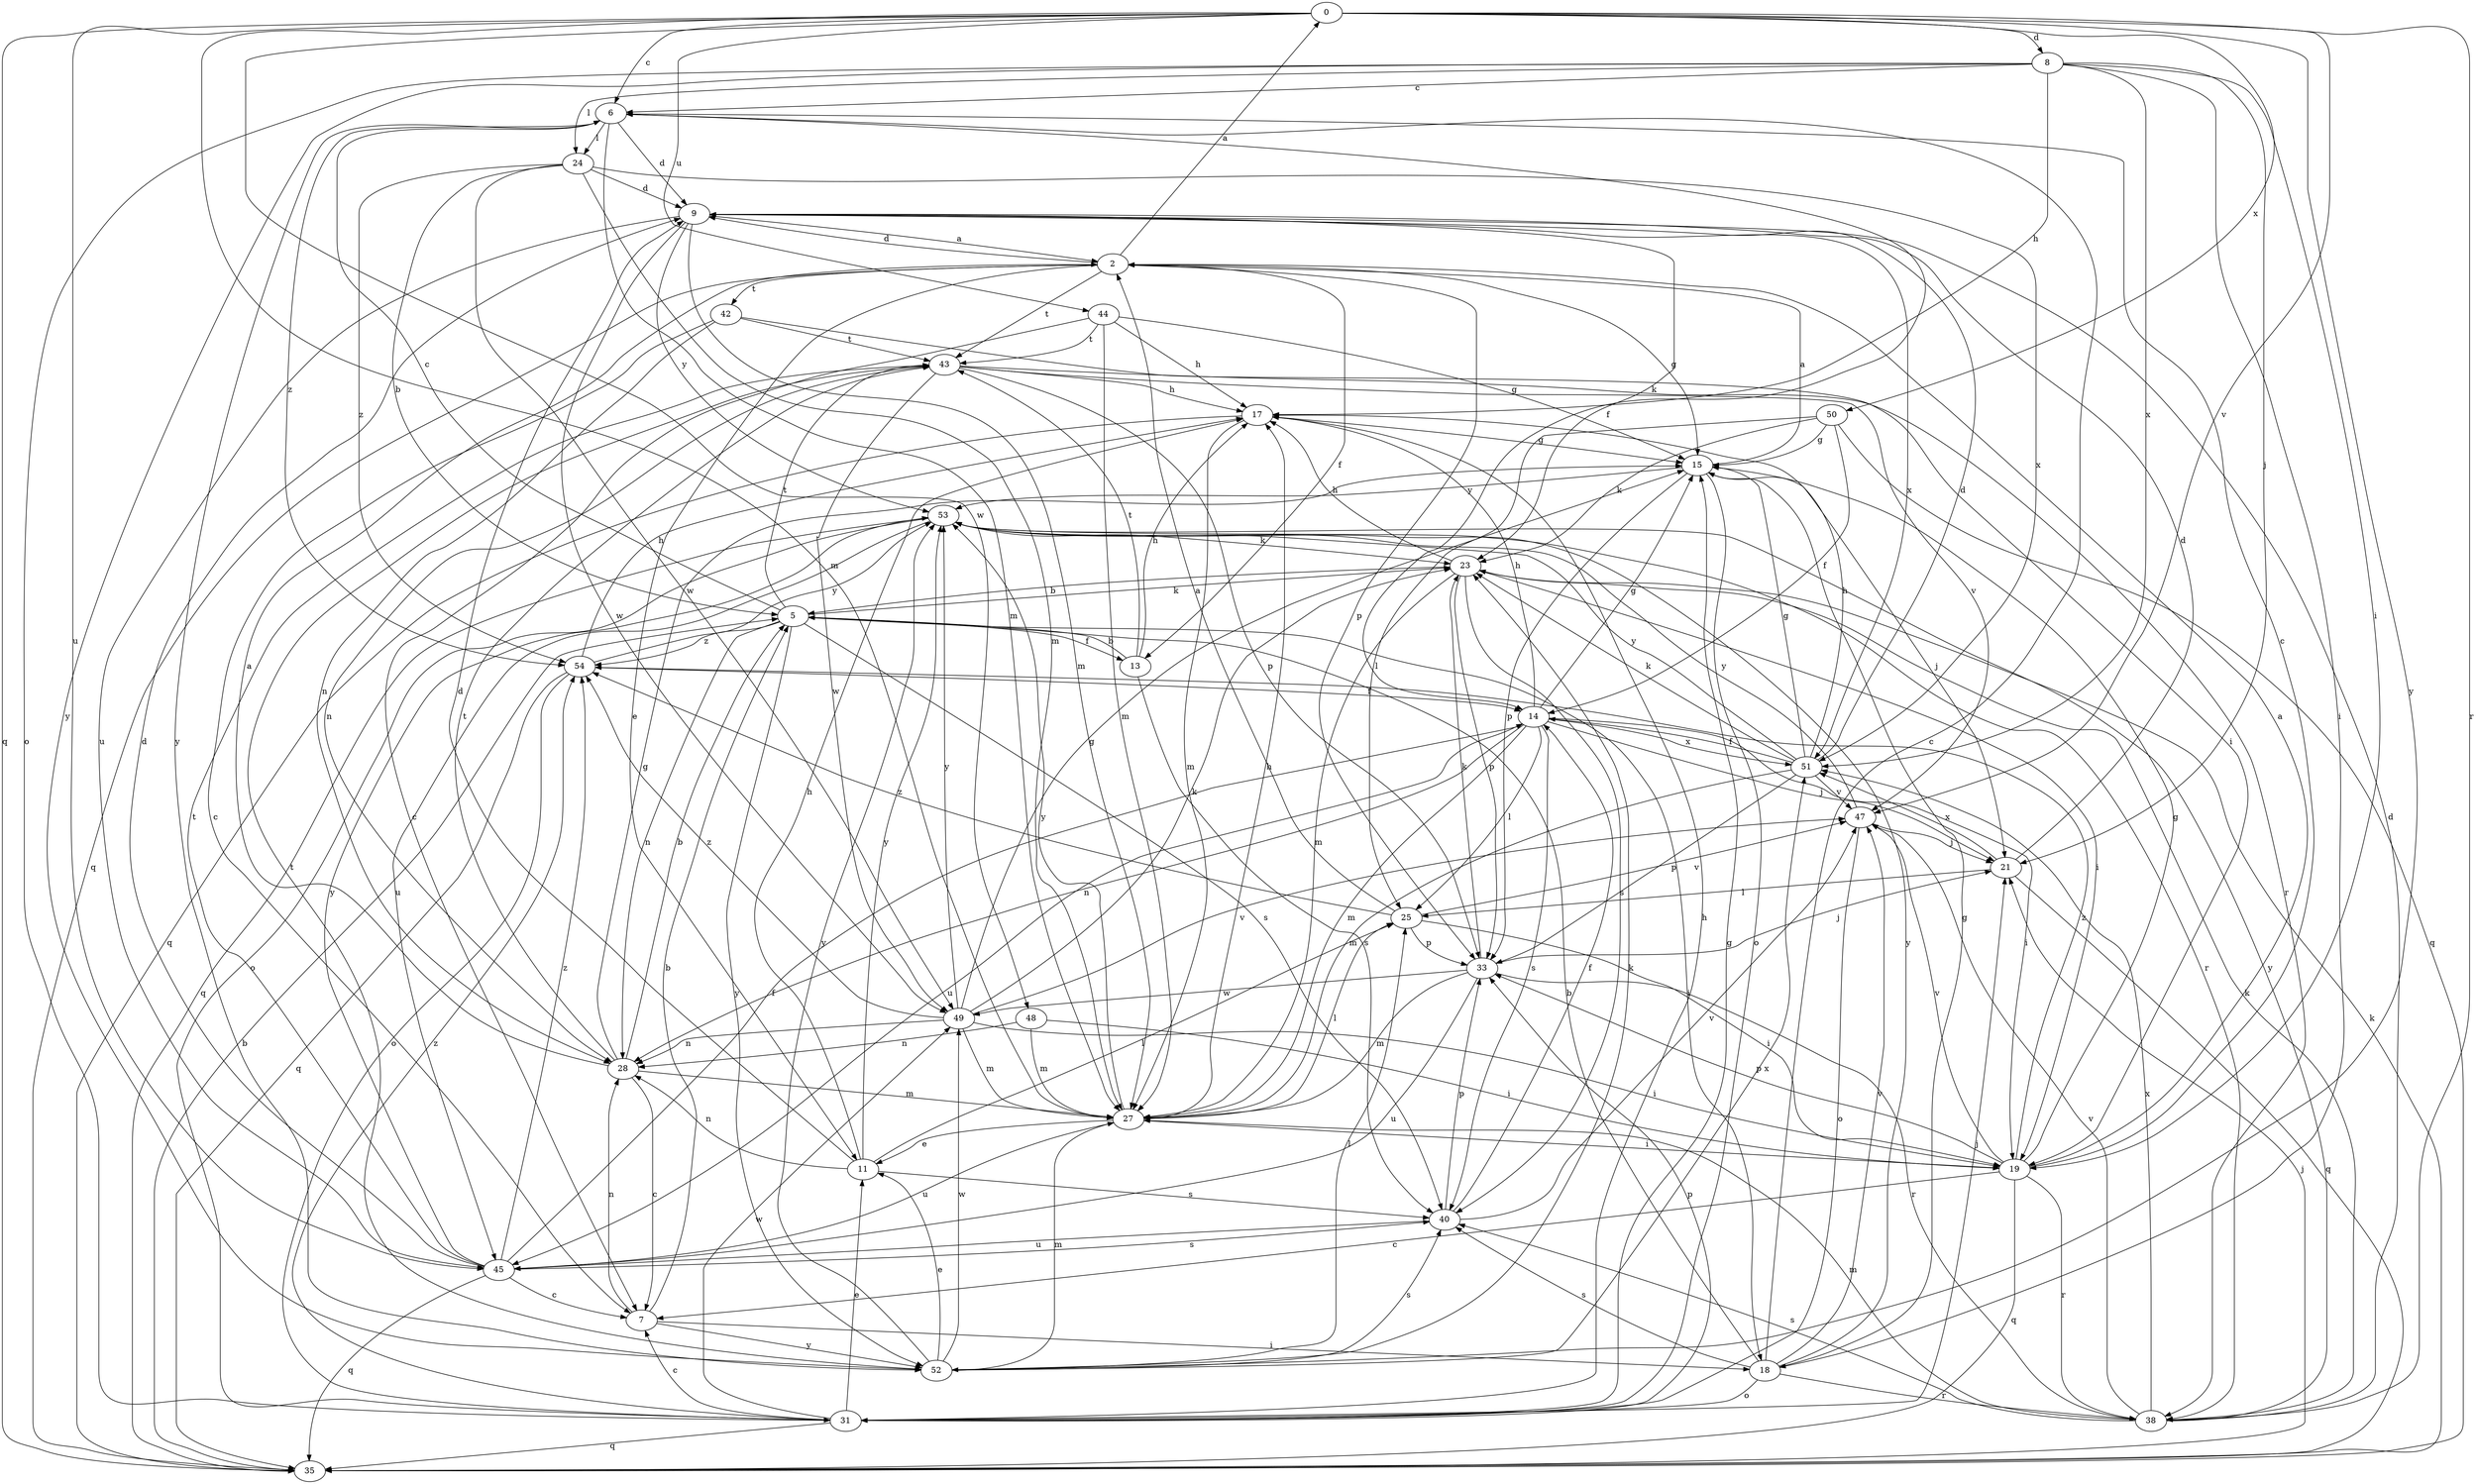 strict digraph  {
0;
2;
5;
6;
7;
8;
9;
11;
13;
14;
15;
17;
18;
19;
21;
23;
24;
25;
27;
28;
31;
33;
35;
38;
40;
42;
43;
44;
45;
47;
48;
49;
50;
51;
52;
53;
54;
0 -> 6  [label=c];
0 -> 8  [label=d];
0 -> 27  [label=m];
0 -> 35  [label=q];
0 -> 38  [label=r];
0 -> 44  [label=u];
0 -> 45  [label=u];
0 -> 47  [label=v];
0 -> 48  [label=w];
0 -> 50  [label=x];
0 -> 52  [label=y];
2 -> 0  [label=a];
2 -> 9  [label=d];
2 -> 11  [label=e];
2 -> 13  [label=f];
2 -> 15  [label=g];
2 -> 33  [label=p];
2 -> 35  [label=q];
2 -> 42  [label=t];
2 -> 43  [label=t];
5 -> 6  [label=c];
5 -> 13  [label=f];
5 -> 18  [label=i];
5 -> 23  [label=k];
5 -> 28  [label=n];
5 -> 40  [label=s];
5 -> 43  [label=t];
5 -> 52  [label=y];
5 -> 54  [label=z];
6 -> 9  [label=d];
6 -> 14  [label=f];
6 -> 24  [label=l];
6 -> 27  [label=m];
6 -> 52  [label=y];
6 -> 54  [label=z];
7 -> 5  [label=b];
7 -> 18  [label=i];
7 -> 28  [label=n];
7 -> 52  [label=y];
8 -> 6  [label=c];
8 -> 17  [label=h];
8 -> 18  [label=i];
8 -> 19  [label=i];
8 -> 21  [label=j];
8 -> 24  [label=l];
8 -> 31  [label=o];
8 -> 51  [label=x];
8 -> 52  [label=y];
9 -> 2  [label=a];
9 -> 23  [label=k];
9 -> 27  [label=m];
9 -> 45  [label=u];
9 -> 49  [label=w];
9 -> 51  [label=x];
9 -> 53  [label=y];
11 -> 9  [label=d];
11 -> 17  [label=h];
11 -> 25  [label=l];
11 -> 28  [label=n];
11 -> 40  [label=s];
11 -> 53  [label=y];
13 -> 5  [label=b];
13 -> 17  [label=h];
13 -> 40  [label=s];
13 -> 43  [label=t];
14 -> 15  [label=g];
14 -> 17  [label=h];
14 -> 19  [label=i];
14 -> 21  [label=j];
14 -> 25  [label=l];
14 -> 27  [label=m];
14 -> 28  [label=n];
14 -> 40  [label=s];
14 -> 45  [label=u];
14 -> 51  [label=x];
15 -> 2  [label=a];
15 -> 21  [label=j];
15 -> 31  [label=o];
15 -> 33  [label=p];
15 -> 53  [label=y];
17 -> 15  [label=g];
17 -> 27  [label=m];
17 -> 35  [label=q];
18 -> 5  [label=b];
18 -> 6  [label=c];
18 -> 15  [label=g];
18 -> 31  [label=o];
18 -> 38  [label=r];
18 -> 40  [label=s];
18 -> 47  [label=v];
18 -> 53  [label=y];
19 -> 2  [label=a];
19 -> 6  [label=c];
19 -> 7  [label=c];
19 -> 15  [label=g];
19 -> 33  [label=p];
19 -> 35  [label=q];
19 -> 38  [label=r];
19 -> 47  [label=v];
19 -> 54  [label=z];
21 -> 9  [label=d];
21 -> 25  [label=l];
21 -> 35  [label=q];
21 -> 51  [label=x];
23 -> 5  [label=b];
23 -> 17  [label=h];
23 -> 19  [label=i];
23 -> 27  [label=m];
23 -> 33  [label=p];
23 -> 40  [label=s];
24 -> 5  [label=b];
24 -> 9  [label=d];
24 -> 27  [label=m];
24 -> 49  [label=w];
24 -> 51  [label=x];
24 -> 54  [label=z];
25 -> 2  [label=a];
25 -> 19  [label=i];
25 -> 33  [label=p];
25 -> 47  [label=v];
25 -> 54  [label=z];
27 -> 11  [label=e];
27 -> 17  [label=h];
27 -> 19  [label=i];
27 -> 25  [label=l];
27 -> 45  [label=u];
27 -> 53  [label=y];
28 -> 2  [label=a];
28 -> 5  [label=b];
28 -> 7  [label=c];
28 -> 15  [label=g];
28 -> 27  [label=m];
28 -> 43  [label=t];
31 -> 7  [label=c];
31 -> 11  [label=e];
31 -> 15  [label=g];
31 -> 17  [label=h];
31 -> 21  [label=j];
31 -> 33  [label=p];
31 -> 35  [label=q];
31 -> 49  [label=w];
31 -> 54  [label=z];
33 -> 21  [label=j];
33 -> 23  [label=k];
33 -> 27  [label=m];
33 -> 38  [label=r];
33 -> 45  [label=u];
33 -> 49  [label=w];
35 -> 5  [label=b];
35 -> 21  [label=j];
35 -> 23  [label=k];
38 -> 9  [label=d];
38 -> 23  [label=k];
38 -> 27  [label=m];
38 -> 40  [label=s];
38 -> 47  [label=v];
38 -> 51  [label=x];
38 -> 53  [label=y];
40 -> 14  [label=f];
40 -> 33  [label=p];
40 -> 45  [label=u];
40 -> 47  [label=v];
42 -> 7  [label=c];
42 -> 19  [label=i];
42 -> 28  [label=n];
42 -> 43  [label=t];
43 -> 17  [label=h];
43 -> 28  [label=n];
43 -> 33  [label=p];
43 -> 38  [label=r];
43 -> 47  [label=v];
43 -> 49  [label=w];
44 -> 7  [label=c];
44 -> 15  [label=g];
44 -> 17  [label=h];
44 -> 27  [label=m];
44 -> 43  [label=t];
45 -> 7  [label=c];
45 -> 9  [label=d];
45 -> 14  [label=f];
45 -> 35  [label=q];
45 -> 40  [label=s];
45 -> 43  [label=t];
45 -> 53  [label=y];
45 -> 54  [label=z];
47 -> 21  [label=j];
47 -> 31  [label=o];
47 -> 53  [label=y];
48 -> 19  [label=i];
48 -> 27  [label=m];
48 -> 28  [label=n];
49 -> 15  [label=g];
49 -> 19  [label=i];
49 -> 23  [label=k];
49 -> 27  [label=m];
49 -> 28  [label=n];
49 -> 47  [label=v];
49 -> 53  [label=y];
49 -> 54  [label=z];
50 -> 14  [label=f];
50 -> 15  [label=g];
50 -> 23  [label=k];
50 -> 25  [label=l];
50 -> 35  [label=q];
51 -> 9  [label=d];
51 -> 14  [label=f];
51 -> 15  [label=g];
51 -> 17  [label=h];
51 -> 23  [label=k];
51 -> 27  [label=m];
51 -> 33  [label=p];
51 -> 47  [label=v];
51 -> 53  [label=y];
52 -> 11  [label=e];
52 -> 23  [label=k];
52 -> 25  [label=l];
52 -> 27  [label=m];
52 -> 40  [label=s];
52 -> 43  [label=t];
52 -> 49  [label=w];
52 -> 51  [label=x];
52 -> 53  [label=y];
53 -> 23  [label=k];
53 -> 31  [label=o];
53 -> 35  [label=q];
53 -> 38  [label=r];
53 -> 45  [label=u];
54 -> 14  [label=f];
54 -> 17  [label=h];
54 -> 31  [label=o];
54 -> 35  [label=q];
54 -> 53  [label=y];
}
